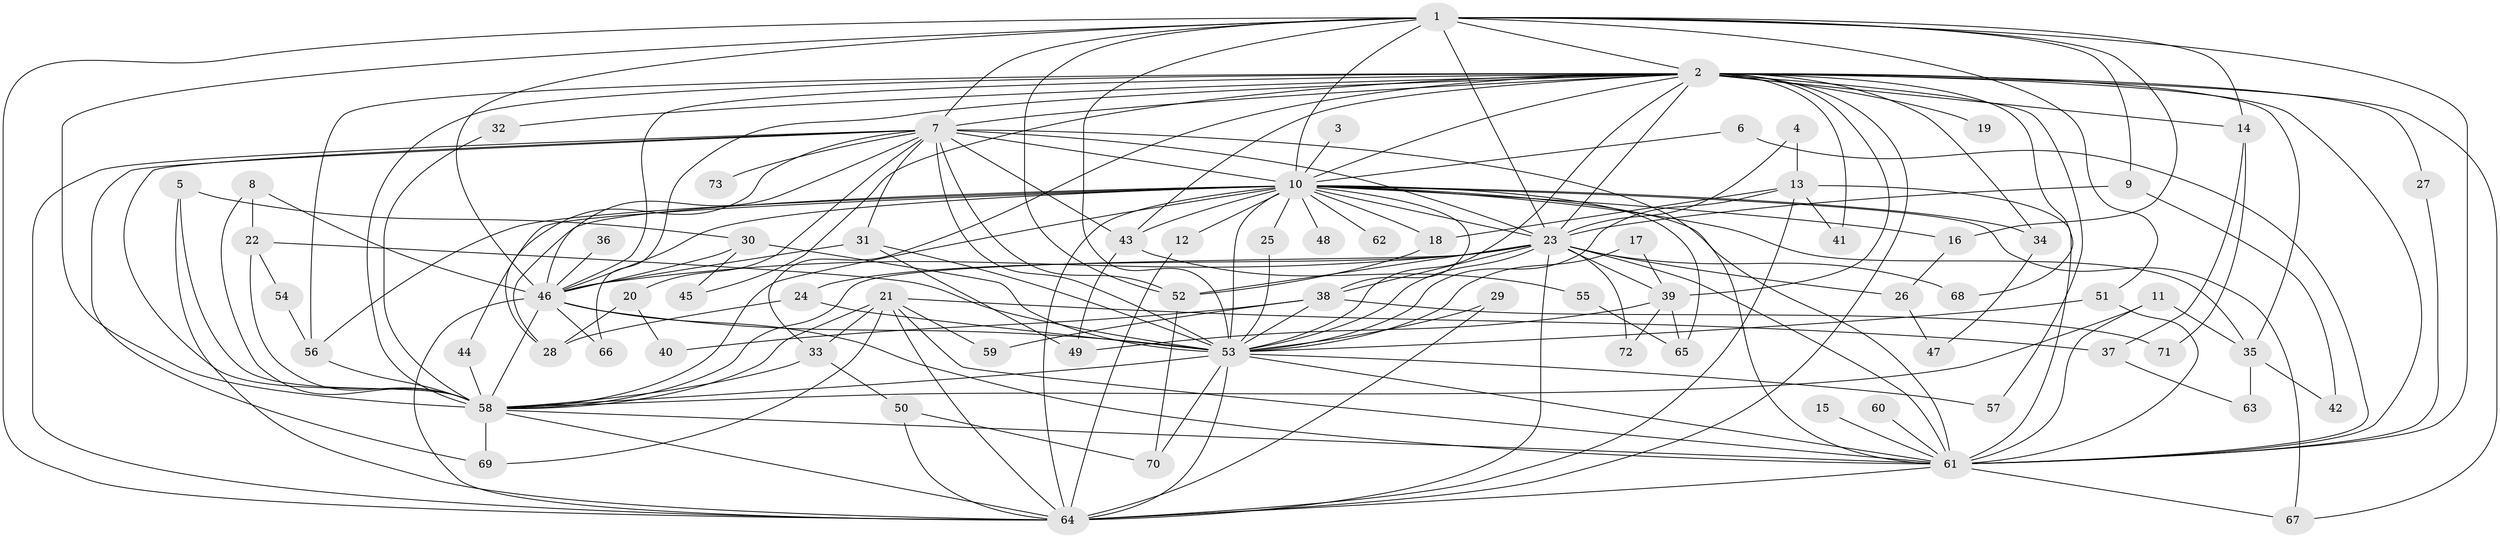 // original degree distribution, {16: 0.019417475728155338, 29: 0.009708737864077669, 21: 0.009708737864077669, 19: 0.009708737864077669, 25: 0.009708737864077669, 20: 0.009708737864077669, 33: 0.009708737864077669, 18: 0.019417475728155338, 2: 0.5728155339805825, 3: 0.17475728155339806, 6: 0.019417475728155338, 4: 0.08737864077669903, 5: 0.038834951456310676, 7: 0.009708737864077669}
// Generated by graph-tools (version 1.1) at 2025/36/03/04/25 23:36:38]
// undirected, 73 vertices, 181 edges
graph export_dot {
  node [color=gray90,style=filled];
  1;
  2;
  3;
  4;
  5;
  6;
  7;
  8;
  9;
  10;
  11;
  12;
  13;
  14;
  15;
  16;
  17;
  18;
  19;
  20;
  21;
  22;
  23;
  24;
  25;
  26;
  27;
  28;
  29;
  30;
  31;
  32;
  33;
  34;
  35;
  36;
  37;
  38;
  39;
  40;
  41;
  42;
  43;
  44;
  45;
  46;
  47;
  48;
  49;
  50;
  51;
  52;
  53;
  54;
  55;
  56;
  57;
  58;
  59;
  60;
  61;
  62;
  63;
  64;
  65;
  66;
  67;
  68;
  69;
  70;
  71;
  72;
  73;
  1 -- 2 [weight=2.0];
  1 -- 7 [weight=1.0];
  1 -- 9 [weight=1.0];
  1 -- 10 [weight=1.0];
  1 -- 14 [weight=1.0];
  1 -- 16 [weight=1.0];
  1 -- 23 [weight=1.0];
  1 -- 46 [weight=1.0];
  1 -- 51 [weight=1.0];
  1 -- 52 [weight=1.0];
  1 -- 53 [weight=2.0];
  1 -- 58 [weight=2.0];
  1 -- 61 [weight=2.0];
  1 -- 64 [weight=1.0];
  2 -- 7 [weight=1.0];
  2 -- 10 [weight=1.0];
  2 -- 14 [weight=1.0];
  2 -- 19 [weight=1.0];
  2 -- 23 [weight=2.0];
  2 -- 27 [weight=1.0];
  2 -- 32 [weight=1.0];
  2 -- 33 [weight=1.0];
  2 -- 34 [weight=1.0];
  2 -- 35 [weight=1.0];
  2 -- 39 [weight=2.0];
  2 -- 41 [weight=1.0];
  2 -- 43 [weight=1.0];
  2 -- 45 [weight=1.0];
  2 -- 46 [weight=1.0];
  2 -- 53 [weight=1.0];
  2 -- 56 [weight=1.0];
  2 -- 57 [weight=1.0];
  2 -- 58 [weight=1.0];
  2 -- 61 [weight=1.0];
  2 -- 64 [weight=1.0];
  2 -- 66 [weight=1.0];
  2 -- 67 [weight=1.0];
  2 -- 68 [weight=1.0];
  3 -- 10 [weight=1.0];
  4 -- 13 [weight=1.0];
  4 -- 23 [weight=1.0];
  5 -- 30 [weight=1.0];
  5 -- 58 [weight=1.0];
  5 -- 64 [weight=1.0];
  6 -- 10 [weight=1.0];
  6 -- 61 [weight=1.0];
  7 -- 10 [weight=2.0];
  7 -- 20 [weight=1.0];
  7 -- 23 [weight=1.0];
  7 -- 28 [weight=1.0];
  7 -- 31 [weight=1.0];
  7 -- 43 [weight=1.0];
  7 -- 46 [weight=1.0];
  7 -- 52 [weight=1.0];
  7 -- 53 [weight=1.0];
  7 -- 58 [weight=1.0];
  7 -- 61 [weight=1.0];
  7 -- 64 [weight=1.0];
  7 -- 69 [weight=1.0];
  7 -- 73 [weight=1.0];
  8 -- 22 [weight=1.0];
  8 -- 46 [weight=1.0];
  8 -- 58 [weight=1.0];
  9 -- 23 [weight=1.0];
  9 -- 42 [weight=1.0];
  10 -- 12 [weight=2.0];
  10 -- 16 [weight=1.0];
  10 -- 18 [weight=1.0];
  10 -- 23 [weight=1.0];
  10 -- 25 [weight=1.0];
  10 -- 28 [weight=1.0];
  10 -- 34 [weight=1.0];
  10 -- 35 [weight=1.0];
  10 -- 38 [weight=1.0];
  10 -- 43 [weight=1.0];
  10 -- 44 [weight=1.0];
  10 -- 46 [weight=1.0];
  10 -- 48 [weight=1.0];
  10 -- 53 [weight=2.0];
  10 -- 56 [weight=1.0];
  10 -- 58 [weight=1.0];
  10 -- 61 [weight=1.0];
  10 -- 62 [weight=1.0];
  10 -- 64 [weight=1.0];
  10 -- 65 [weight=1.0];
  10 -- 67 [weight=1.0];
  11 -- 35 [weight=1.0];
  11 -- 58 [weight=1.0];
  11 -- 61 [weight=1.0];
  12 -- 64 [weight=1.0];
  13 -- 18 [weight=1.0];
  13 -- 41 [weight=1.0];
  13 -- 53 [weight=1.0];
  13 -- 61 [weight=1.0];
  13 -- 64 [weight=1.0];
  14 -- 37 [weight=1.0];
  14 -- 71 [weight=1.0];
  15 -- 61 [weight=1.0];
  16 -- 26 [weight=1.0];
  17 -- 39 [weight=1.0];
  17 -- 53 [weight=1.0];
  18 -- 52 [weight=1.0];
  20 -- 28 [weight=1.0];
  20 -- 40 [weight=1.0];
  21 -- 33 [weight=1.0];
  21 -- 37 [weight=1.0];
  21 -- 58 [weight=1.0];
  21 -- 59 [weight=1.0];
  21 -- 61 [weight=1.0];
  21 -- 64 [weight=1.0];
  21 -- 69 [weight=1.0];
  22 -- 53 [weight=1.0];
  22 -- 54 [weight=1.0];
  22 -- 58 [weight=1.0];
  23 -- 24 [weight=1.0];
  23 -- 26 [weight=1.0];
  23 -- 38 [weight=1.0];
  23 -- 39 [weight=1.0];
  23 -- 46 [weight=1.0];
  23 -- 52 [weight=1.0];
  23 -- 53 [weight=1.0];
  23 -- 58 [weight=1.0];
  23 -- 61 [weight=1.0];
  23 -- 64 [weight=1.0];
  23 -- 68 [weight=1.0];
  23 -- 72 [weight=1.0];
  24 -- 28 [weight=1.0];
  24 -- 53 [weight=1.0];
  25 -- 53 [weight=1.0];
  26 -- 47 [weight=1.0];
  27 -- 61 [weight=1.0];
  29 -- 53 [weight=1.0];
  29 -- 64 [weight=1.0];
  30 -- 45 [weight=1.0];
  30 -- 46 [weight=1.0];
  30 -- 53 [weight=1.0];
  31 -- 46 [weight=1.0];
  31 -- 49 [weight=1.0];
  31 -- 53 [weight=1.0];
  32 -- 58 [weight=1.0];
  33 -- 50 [weight=1.0];
  33 -- 58 [weight=1.0];
  34 -- 47 [weight=1.0];
  35 -- 42 [weight=1.0];
  35 -- 63 [weight=1.0];
  36 -- 46 [weight=1.0];
  37 -- 63 [weight=1.0];
  38 -- 40 [weight=1.0];
  38 -- 53 [weight=1.0];
  38 -- 59 [weight=1.0];
  38 -- 71 [weight=1.0];
  39 -- 49 [weight=1.0];
  39 -- 65 [weight=1.0];
  39 -- 72 [weight=1.0];
  43 -- 49 [weight=1.0];
  43 -- 55 [weight=1.0];
  44 -- 58 [weight=1.0];
  46 -- 53 [weight=2.0];
  46 -- 58 [weight=1.0];
  46 -- 61 [weight=1.0];
  46 -- 64 [weight=1.0];
  46 -- 66 [weight=1.0];
  50 -- 64 [weight=1.0];
  50 -- 70 [weight=1.0];
  51 -- 53 [weight=1.0];
  51 -- 61 [weight=1.0];
  52 -- 70 [weight=1.0];
  53 -- 57 [weight=1.0];
  53 -- 58 [weight=1.0];
  53 -- 61 [weight=1.0];
  53 -- 64 [weight=2.0];
  53 -- 70 [weight=1.0];
  54 -- 56 [weight=1.0];
  55 -- 65 [weight=1.0];
  56 -- 58 [weight=1.0];
  58 -- 61 [weight=1.0];
  58 -- 64 [weight=1.0];
  58 -- 69 [weight=1.0];
  60 -- 61 [weight=1.0];
  61 -- 64 [weight=1.0];
  61 -- 67 [weight=1.0];
}
